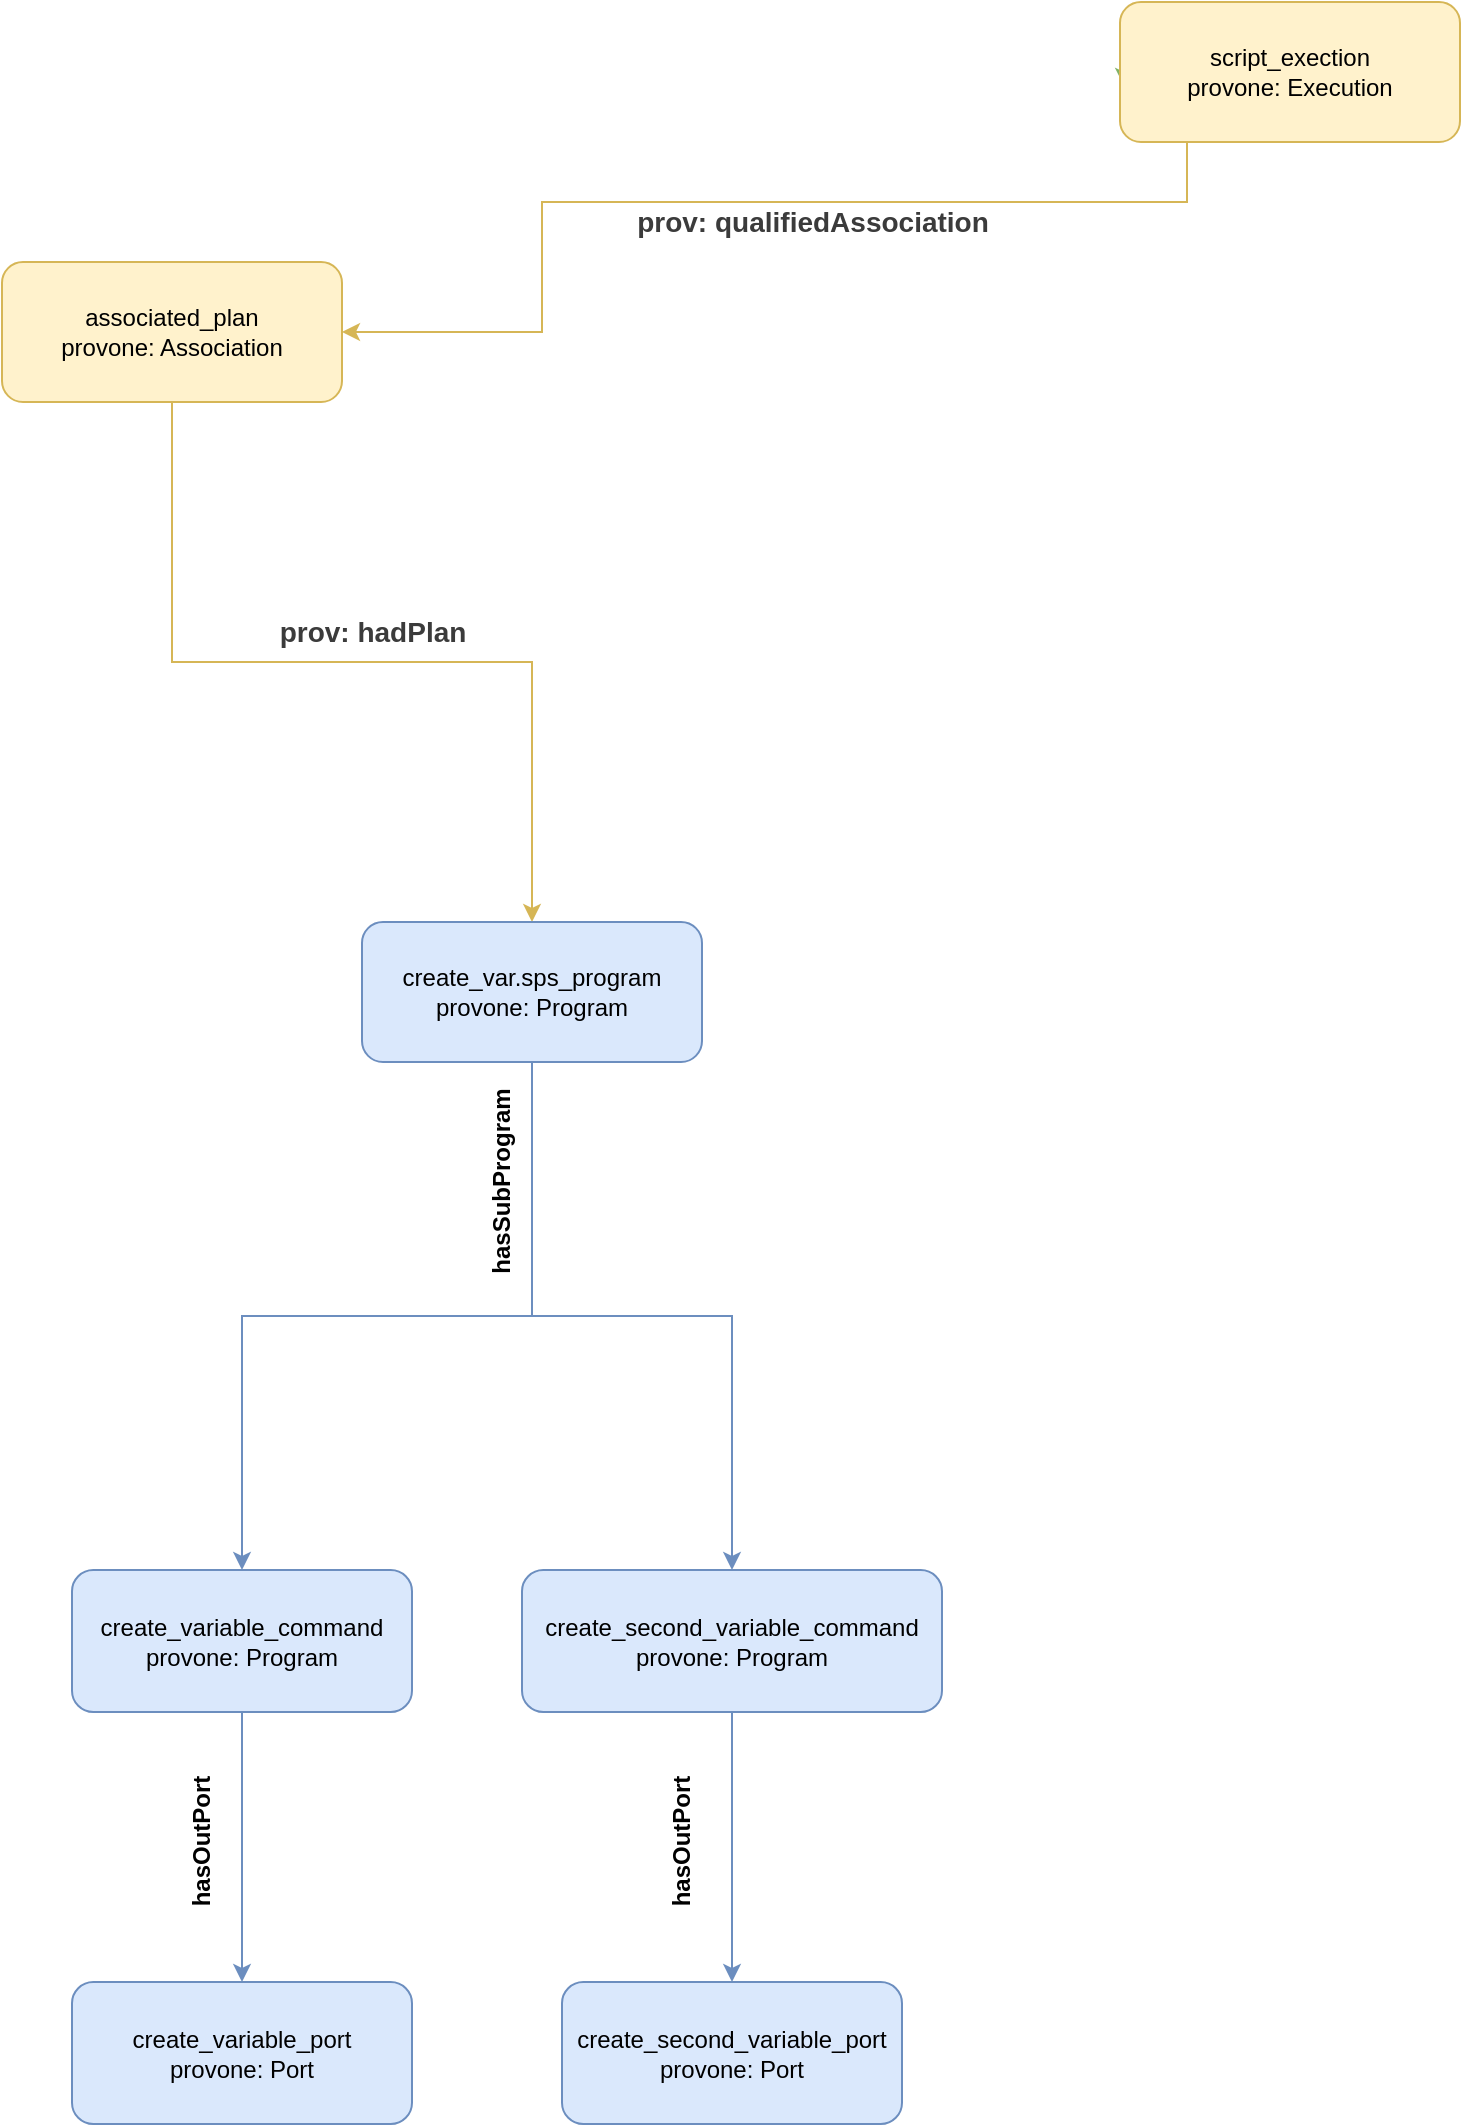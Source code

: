 <mxfile version="13.0.3" type="device"><diagram id="C5RBs43oDa-KdzZeNtuy" name="Page-1"><mxGraphModel dx="1933" dy="757" grid="1" gridSize="10" guides="1" tooltips="1" connect="1" arrows="1" fold="1" page="1" pageScale="1" pageWidth="827" pageHeight="1169" math="0" shadow="0"><root><mxCell id="WIyWlLk6GJQsqaUBKTNV-0"/><mxCell id="WIyWlLk6GJQsqaUBKTNV-1" parent="WIyWlLk6GJQsqaUBKTNV-0"/><mxCell id="S7q7Bd4BP5tiHzz6USZi-1" style="edgeStyle=orthogonalEdgeStyle;rounded=0;orthogonalLoop=1;jettySize=auto;html=1;exitX=0;exitY=0.5;exitDx=0;exitDy=0;entryX=0.012;entryY=0.6;entryDx=0;entryDy=0;strokeColor=#82B366;entryPerimeter=0;" parent="WIyWlLk6GJQsqaUBKTNV-1" source="WIyWlLk6GJQsqaUBKTNV-3" target="WIyWlLk6GJQsqaUBKTNV-3" edge="1"><mxGeometry relative="1" as="geometry"/></mxCell><mxCell id="WIyWlLk6GJQsqaUBKTNV-3" value="&lt;div&gt;&lt;span&gt;script_exection&lt;br&gt;provone: Execution&lt;/span&gt;&lt;br&gt;&lt;/div&gt;" style="rounded=1;whiteSpace=wrap;html=1;fontSize=12;glass=0;strokeWidth=1;shadow=0;fillColor=#fff2cc;strokeColor=#d6b656;" parent="WIyWlLk6GJQsqaUBKTNV-1" vertex="1"><mxGeometry x="329" y="170" width="170" height="70" as="geometry"/></mxCell><mxCell id="XxHsR2Fvus8GtTuaKJsr-33" value="" style="edgeStyle=orthogonalEdgeStyle;rounded=0;orthogonalLoop=1;jettySize=auto;html=1;exitX=0.25;exitY=1;exitDx=0;exitDy=0;entryX=1;entryY=0.5;entryDx=0;entryDy=0;fillColor=#fff2cc;strokeColor=#d6b656;" parent="WIyWlLk6GJQsqaUBKTNV-1" target="XxHsR2Fvus8GtTuaKJsr-35" edge="1"><mxGeometry relative="1" as="geometry"><Array as="points"><mxPoint x="363" y="270"/><mxPoint x="40" y="270"/><mxPoint x="40" y="335"/></Array><mxPoint x="362.5" y="240" as="sourcePoint"/></mxGeometry></mxCell><mxCell id="XxHsR2Fvus8GtTuaKJsr-34" value="" style="edgeStyle=orthogonalEdgeStyle;rounded=0;orthogonalLoop=1;jettySize=auto;html=1;entryX=0.5;entryY=0;entryDx=0;entryDy=0;exitX=0.5;exitY=1;exitDx=0;exitDy=0;fillColor=#fff2cc;strokeColor=#d6b656;" parent="WIyWlLk6GJQsqaUBKTNV-1" source="XxHsR2Fvus8GtTuaKJsr-35" target="XxHsR2Fvus8GtTuaKJsr-36" edge="1"><mxGeometry relative="1" as="geometry"><mxPoint x="360" y="450" as="targetPoint"/></mxGeometry></mxCell><mxCell id="XxHsR2Fvus8GtTuaKJsr-35" value="&lt;div&gt;associated_plan&lt;/div&gt;&lt;div&gt;provone: Association&lt;/div&gt;" style="rounded=1;whiteSpace=wrap;html=1;fontSize=12;glass=0;strokeWidth=1;shadow=0;fillColor=#fff2cc;strokeColor=#d6b656;" parent="WIyWlLk6GJQsqaUBKTNV-1" vertex="1"><mxGeometry x="-230" y="300" width="170" height="70" as="geometry"/></mxCell><mxCell id="eKO7VEiFkCgWrcYH6Lk5-1" value="" style="edgeStyle=orthogonalEdgeStyle;rounded=0;orthogonalLoop=1;jettySize=auto;html=1;fillColor=#dae8fc;strokeColor=#6c8ebf;" parent="WIyWlLk6GJQsqaUBKTNV-1" source="XxHsR2Fvus8GtTuaKJsr-36" target="eKO7VEiFkCgWrcYH6Lk5-0" edge="1"><mxGeometry relative="1" as="geometry"/></mxCell><mxCell id="DBX94_sLFh96bJXXcoEf-1" style="edgeStyle=orthogonalEdgeStyle;rounded=0;orthogonalLoop=1;jettySize=auto;html=1;fillColor=#dae8fc;strokeColor=#6c8ebf;" edge="1" parent="WIyWlLk6GJQsqaUBKTNV-1" source="XxHsR2Fvus8GtTuaKJsr-36" target="DBX94_sLFh96bJXXcoEf-0"><mxGeometry relative="1" as="geometry"/></mxCell><mxCell id="XxHsR2Fvus8GtTuaKJsr-36" value="&lt;div&gt;&lt;span&gt;create_var.sps_program&lt;/span&gt;&lt;/div&gt;&lt;div&gt;&lt;span&gt;provone: Program&lt;/span&gt;&lt;br&gt;&lt;/div&gt;" style="rounded=1;whiteSpace=wrap;html=1;fontSize=12;glass=0;strokeWidth=1;shadow=0;fillColor=#dae8fc;strokeColor=#6c8ebf;" parent="WIyWlLk6GJQsqaUBKTNV-1" vertex="1"><mxGeometry x="-50" y="630" width="170" height="70" as="geometry"/></mxCell><mxCell id="eKO7VEiFkCgWrcYH6Lk5-6" value="" style="edgeStyle=orthogonalEdgeStyle;rounded=0;orthogonalLoop=1;jettySize=auto;html=1;fillColor=#dae8fc;strokeColor=#6c8ebf;" parent="WIyWlLk6GJQsqaUBKTNV-1" source="eKO7VEiFkCgWrcYH6Lk5-0" target="eKO7VEiFkCgWrcYH6Lk5-5" edge="1"><mxGeometry relative="1" as="geometry"/></mxCell><mxCell id="eKO7VEiFkCgWrcYH6Lk5-0" value="&lt;div&gt;&lt;span&gt;create_variable_command&lt;br&gt;provone: Program&lt;/span&gt;&lt;br&gt;&lt;/div&gt;" style="rounded=1;whiteSpace=wrap;html=1;fontSize=12;glass=0;strokeWidth=1;shadow=0;fillColor=#dae8fc;strokeColor=#6c8ebf;" parent="WIyWlLk6GJQsqaUBKTNV-1" vertex="1"><mxGeometry x="-195" y="954" width="170" height="71" as="geometry"/></mxCell><mxCell id="eKO7VEiFkCgWrcYH6Lk5-5" value="&lt;div&gt;create_variable_port&lt;/div&gt;&lt;div&gt;&lt;span&gt;provone: Port&lt;/span&gt;&lt;br&gt;&lt;/div&gt;" style="rounded=1;whiteSpace=wrap;html=1;fontSize=12;glass=0;strokeWidth=1;shadow=0;fillColor=#dae8fc;strokeColor=#6c8ebf;" parent="WIyWlLk6GJQsqaUBKTNV-1" vertex="1"><mxGeometry x="-195" y="1160" width="170" height="71" as="geometry"/></mxCell><mxCell id="XxHsR2Fvus8GtTuaKJsr-37" value="&lt;font style=&quot;font-size: 14px&quot; color=&quot;#3b3b3b&quot;&gt;&lt;b&gt;prov: qualifiedAssociation&lt;/b&gt;&lt;/font&gt;" style="text;html=1;align=center;verticalAlign=middle;resizable=0;points=[];autosize=1;" parent="WIyWlLk6GJQsqaUBKTNV-1" vertex="1"><mxGeometry x="80" y="270" width="190" height="20" as="geometry"/></mxCell><mxCell id="XxHsR2Fvus8GtTuaKJsr-38" value="&lt;b&gt;&lt;font style=&quot;font-size: 14px&quot; color=&quot;#3b3b3b&quot;&gt;prov: hadPlan&lt;/font&gt;&lt;/b&gt;" style="text;html=1;align=center;verticalAlign=middle;resizable=0;points=[];autosize=1;" parent="WIyWlLk6GJQsqaUBKTNV-1" vertex="1"><mxGeometry x="-100" y="475" width="110" height="20" as="geometry"/></mxCell><mxCell id="eKO7VEiFkCgWrcYH6Lk5-2" value="hasSubProgram" style="text;html=1;align=center;verticalAlign=middle;resizable=0;points=[];autosize=1;rotation=-90;fontStyle=1" parent="WIyWlLk6GJQsqaUBKTNV-1" vertex="1"><mxGeometry x="-35" y="750" width="110" height="20" as="geometry"/></mxCell><mxCell id="DBX94_sLFh96bJXXcoEf-3" style="edgeStyle=orthogonalEdgeStyle;rounded=0;orthogonalLoop=1;jettySize=auto;html=1;exitX=0.5;exitY=1;exitDx=0;exitDy=0;fillColor=#dae8fc;strokeColor=#6c8ebf;" edge="1" parent="WIyWlLk6GJQsqaUBKTNV-1" source="DBX94_sLFh96bJXXcoEf-0" target="DBX94_sLFh96bJXXcoEf-2"><mxGeometry relative="1" as="geometry"/></mxCell><mxCell id="DBX94_sLFh96bJXXcoEf-0" value="&lt;div&gt;&lt;span&gt;create_second_variable_command&lt;br&gt;provone: Program&lt;/span&gt;&lt;br&gt;&lt;/div&gt;" style="rounded=1;whiteSpace=wrap;html=1;fontSize=12;glass=0;strokeWidth=1;shadow=0;fillColor=#dae8fc;strokeColor=#6c8ebf;" vertex="1" parent="WIyWlLk6GJQsqaUBKTNV-1"><mxGeometry x="30" y="954" width="210" height="71" as="geometry"/></mxCell><mxCell id="DBX94_sLFh96bJXXcoEf-2" value="&lt;div&gt;create_second_variable_port&lt;/div&gt;&lt;div&gt;&lt;span&gt;provone: Port&lt;/span&gt;&lt;br&gt;&lt;/div&gt;" style="rounded=1;whiteSpace=wrap;html=1;fontSize=12;glass=0;strokeWidth=1;shadow=0;fillColor=#dae8fc;strokeColor=#6c8ebf;" vertex="1" parent="WIyWlLk6GJQsqaUBKTNV-1"><mxGeometry x="50" y="1160" width="170" height="71" as="geometry"/></mxCell><mxCell id="DBX94_sLFh96bJXXcoEf-4" value="hasOutPort" style="text;html=1;align=center;verticalAlign=middle;resizable=0;points=[];autosize=1;rotation=-90;fontStyle=1" vertex="1" parent="WIyWlLk6GJQsqaUBKTNV-1"><mxGeometry x="-170" y="1080" width="80" height="20" as="geometry"/></mxCell><mxCell id="DBX94_sLFh96bJXXcoEf-5" value="hasOutPort" style="text;html=1;align=center;verticalAlign=middle;resizable=0;points=[];autosize=1;rotation=-90;fontStyle=1" vertex="1" parent="WIyWlLk6GJQsqaUBKTNV-1"><mxGeometry x="70" y="1080" width="80" height="20" as="geometry"/></mxCell></root></mxGraphModel></diagram></mxfile>